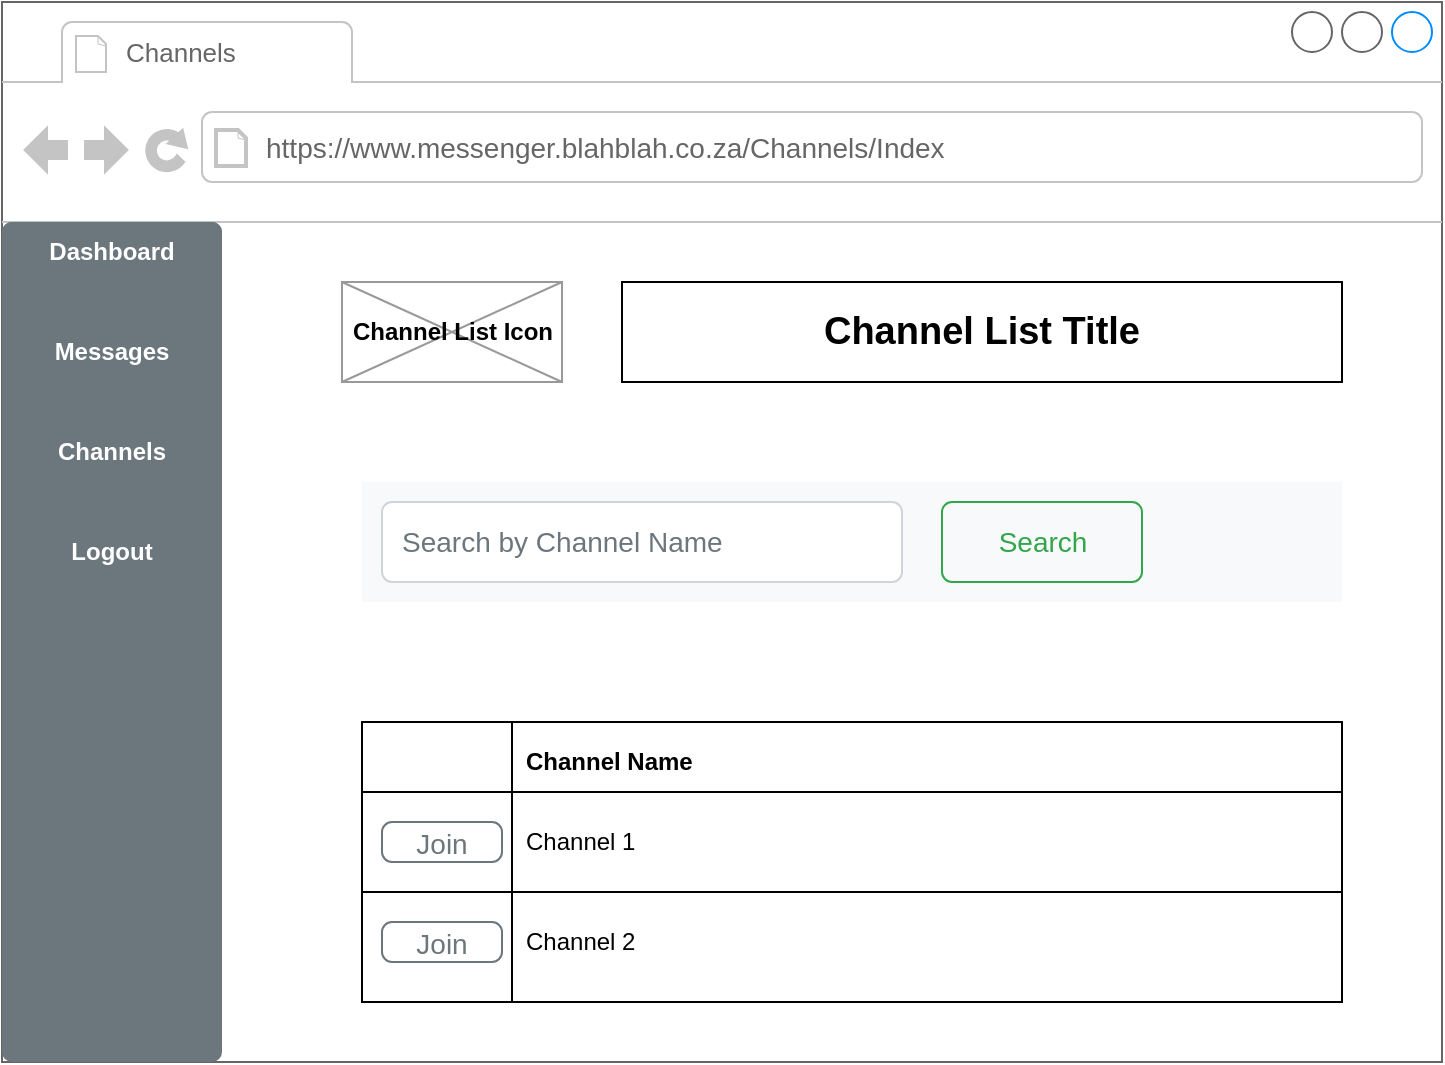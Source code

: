 <mxfile version="13.0.3" type="device"><diagram id="tsvzqU6DXO0SFcKl0I4h" name="Page-1"><mxGraphModel dx="1422" dy="822" grid="1" gridSize="10" guides="1" tooltips="1" connect="1" arrows="1" fold="1" page="1" pageScale="1" pageWidth="827" pageHeight="1169" math="0" shadow="0"><root><mxCell id="0"/><mxCell id="1" parent="0"/><mxCell id="-ceEjKUHBZuDgdIwgh-D-1" value="" style="strokeWidth=1;shadow=0;dashed=0;align=center;html=1;shape=mxgraph.mockup.containers.browserWindow;rSize=0;strokeColor=#666666;strokeColor2=#008cff;strokeColor3=#c4c4c4;mainText=,;recursiveResize=0;" vertex="1" parent="1"><mxGeometry x="40" y="80" width="720" height="530" as="geometry"/></mxCell><mxCell id="-ceEjKUHBZuDgdIwgh-D-2" value="&lt;span style=&quot;font-size: 13px&quot;&gt;Channels&lt;/span&gt;" style="strokeWidth=1;shadow=0;dashed=0;align=center;html=1;shape=mxgraph.mockup.containers.anchor;fontSize=17;fontColor=#666666;align=left;" vertex="1" parent="-ceEjKUHBZuDgdIwgh-D-1"><mxGeometry x="60" y="12" width="110" height="26" as="geometry"/></mxCell><mxCell id="-ceEjKUHBZuDgdIwgh-D-3" value="&lt;span style=&quot;font-size: 14px&quot;&gt;https://www.messenger.blahblah.co.za/Channels/Index&lt;/span&gt;" style="strokeWidth=1;shadow=0;dashed=0;align=center;html=1;shape=mxgraph.mockup.containers.anchor;rSize=0;fontSize=17;fontColor=#666666;align=left;" vertex="1" parent="-ceEjKUHBZuDgdIwgh-D-1"><mxGeometry x="130" y="60" width="360" height="26" as="geometry"/></mxCell><mxCell id="-ceEjKUHBZuDgdIwgh-D-4" value="&lt;b&gt;Channel List Icon&lt;/b&gt;" style="verticalLabelPosition=middle;shadow=0;dashed=0;align=center;html=1;verticalAlign=middle;strokeWidth=1;shape=mxgraph.mockup.graphics.simpleIcon;strokeColor=#999999;labelPosition=center;" vertex="1" parent="-ceEjKUHBZuDgdIwgh-D-1"><mxGeometry x="170" y="140" width="110" height="50" as="geometry"/></mxCell><mxCell id="-ceEjKUHBZuDgdIwgh-D-5" value="&lt;b&gt;&lt;font style=&quot;font-size: 19px&quot;&gt;Channel List Title&lt;/font&gt;&lt;/b&gt;" style="rounded=0;whiteSpace=wrap;html=1;" vertex="1" parent="-ceEjKUHBZuDgdIwgh-D-1"><mxGeometry x="310" y="140" width="360" height="50" as="geometry"/></mxCell><mxCell id="-ceEjKUHBZuDgdIwgh-D-6" value="" style="html=1;shadow=0;dashed=0;shape=mxgraph.bootstrap.rrect;rSize=5;strokeColor=none;html=1;whiteSpace=wrap;fillColor=#6C767D;fontColor=#ffffff;" vertex="1" parent="-ceEjKUHBZuDgdIwgh-D-1"><mxGeometry y="110" width="110" height="420" as="geometry"/></mxCell><mxCell id="-ceEjKUHBZuDgdIwgh-D-7" value="&lt;font color=&quot;#ffffff&quot;&gt;&lt;b&gt;Dashboard&lt;/b&gt;&lt;/font&gt;" style="strokeColor=inherit;fillColor=inherit;gradientColor=inherit;fontColor=inherit;html=1;shadow=0;dashed=0;shape=mxgraph.bootstrap.topButton;rSize=5;perimeter=none;whiteSpace=wrap;resizeWidth=1;" vertex="1" parent="-ceEjKUHBZuDgdIwgh-D-6"><mxGeometry width="110.0" height="30" relative="1" as="geometry"/></mxCell><mxCell id="-ceEjKUHBZuDgdIwgh-D-8" value="&lt;font color=&quot;#ffffff&quot;&gt;&lt;b&gt;Messages&lt;/b&gt;&lt;/font&gt;" style="strokeColor=inherit;fillColor=inherit;gradientColor=inherit;fontColor=inherit;html=1;shadow=0;dashed=0;perimeter=none;whiteSpace=wrap;resizeWidth=1;" vertex="1" parent="-ceEjKUHBZuDgdIwgh-D-6"><mxGeometry width="110.0" height="30" relative="1" as="geometry"><mxPoint y="50" as="offset"/></mxGeometry></mxCell><mxCell id="-ceEjKUHBZuDgdIwgh-D-9" value="&lt;font color=&quot;#ffffff&quot;&gt;&lt;b&gt;Channels&lt;/b&gt;&lt;/font&gt;" style="strokeColor=inherit;fillColor=inherit;gradientColor=inherit;fontColor=inherit;html=1;shadow=0;dashed=0;perimeter=none;whiteSpace=wrap;resizeWidth=1;" vertex="1" parent="-ceEjKUHBZuDgdIwgh-D-6"><mxGeometry width="110.0" height="30" relative="1" as="geometry"><mxPoint y="100" as="offset"/></mxGeometry></mxCell><mxCell id="-ceEjKUHBZuDgdIwgh-D-10" value="&lt;font color=&quot;#ffffff&quot;&gt;&lt;b&gt;Logout&lt;/b&gt;&lt;/font&gt;" style="strokeColor=inherit;fillColor=inherit;gradientColor=inherit;fontColor=inherit;html=1;shadow=0;dashed=0;perimeter=none;whiteSpace=wrap;resizeWidth=1;" vertex="1" parent="-ceEjKUHBZuDgdIwgh-D-6"><mxGeometry width="110.0" height="30" relative="1" as="geometry"><mxPoint y="150" as="offset"/></mxGeometry></mxCell><mxCell id="-ceEjKUHBZuDgdIwgh-D-11" value="" style="html=1;shadow=0;dashed=0;fillColor=#F8F9FA;strokeColor=none;fontSize=16;fontColor=#181819;align=left;spacing=15;" vertex="1" parent="-ceEjKUHBZuDgdIwgh-D-1"><mxGeometry x="180" y="240" width="490" height="60" as="geometry"/></mxCell><mxCell id="-ceEjKUHBZuDgdIwgh-D-12" value="Search by Channel Name" style="html=1;shadow=0;dashed=0;shape=mxgraph.bootstrap.rrect;rSize=5;fontSize=14;fontColor=#6C767D;strokeColor=#CED4DA;fillColor=#ffffff;align=left;spacing=10;" vertex="1" parent="-ceEjKUHBZuDgdIwgh-D-11"><mxGeometry width="260" height="40" relative="1" as="geometry"><mxPoint x="10" y="10" as="offset"/></mxGeometry></mxCell><mxCell id="-ceEjKUHBZuDgdIwgh-D-13" value="Search" style="html=1;shadow=0;dashed=0;shape=mxgraph.bootstrap.rrect;rSize=5;fontSize=14;fontColor=#33A64C;strokeColor=#33A64C;fillColor=none;" vertex="1" parent="-ceEjKUHBZuDgdIwgh-D-11"><mxGeometry width="100" height="40" relative="1" as="geometry"><mxPoint x="290" y="10" as="offset"/></mxGeometry></mxCell><mxCell id="-ceEjKUHBZuDgdIwgh-D-14" value="" style="rounded=0;whiteSpace=wrap;html=1;" vertex="1" parent="-ceEjKUHBZuDgdIwgh-D-1"><mxGeometry x="180" y="360" width="490" height="140" as="geometry"/></mxCell><mxCell id="-ceEjKUHBZuDgdIwgh-D-15" value="" style="line;strokeWidth=1;direction=south;html=1;rotation=-180;" vertex="1" parent="-ceEjKUHBZuDgdIwgh-D-1"><mxGeometry x="250" y="360" width="10" height="140" as="geometry"/></mxCell><mxCell id="-ceEjKUHBZuDgdIwgh-D-16" value="" style="line;strokeWidth=1;html=1;" vertex="1" parent="-ceEjKUHBZuDgdIwgh-D-1"><mxGeometry x="180" y="390" width="490" height="10" as="geometry"/></mxCell><mxCell id="-ceEjKUHBZuDgdIwgh-D-17" value="" style="line;strokeWidth=1;html=1;" vertex="1" parent="-ceEjKUHBZuDgdIwgh-D-1"><mxGeometry x="180" y="440" width="490" height="10" as="geometry"/></mxCell><mxCell id="-ceEjKUHBZuDgdIwgh-D-18" value="&lt;b&gt;Channel Name&lt;/b&gt;" style="text;html=1;strokeColor=none;fillColor=none;align=left;verticalAlign=middle;whiteSpace=wrap;rounded=0;" vertex="1" parent="-ceEjKUHBZuDgdIwgh-D-1"><mxGeometry x="260" y="370" width="190" height="20" as="geometry"/></mxCell><mxCell id="-ceEjKUHBZuDgdIwgh-D-19" value="Channel 1" style="text;html=1;strokeColor=none;fillColor=none;align=left;verticalAlign=middle;whiteSpace=wrap;rounded=0;" vertex="1" parent="-ceEjKUHBZuDgdIwgh-D-1"><mxGeometry x="260" y="410" width="190" height="20" as="geometry"/></mxCell><mxCell id="-ceEjKUHBZuDgdIwgh-D-20" value="Channel 2" style="text;html=1;strokeColor=none;fillColor=none;align=left;verticalAlign=middle;whiteSpace=wrap;rounded=0;" vertex="1" parent="-ceEjKUHBZuDgdIwgh-D-1"><mxGeometry x="260" y="460" width="190" height="20" as="geometry"/></mxCell><mxCell id="-ceEjKUHBZuDgdIwgh-D-23" value="&lt;font style=&quot;font-size: 14px&quot;&gt;Join&lt;/font&gt;" style="html=1;shadow=0;dashed=0;shape=mxgraph.bootstrap.rrect;rSize=5;strokeColor=#6C767D;strokeWidth=1;fillColor=none;fontColor=#6C767D;whiteSpace=wrap;align=center;verticalAlign=middle;spacingLeft=0;fontStyle=0;fontSize=16;spacing=5;" vertex="1" parent="-ceEjKUHBZuDgdIwgh-D-1"><mxGeometry x="190" y="410" width="60" height="20" as="geometry"/></mxCell><mxCell id="-ceEjKUHBZuDgdIwgh-D-24" value="&lt;font style=&quot;font-size: 14px&quot;&gt;Join&lt;/font&gt;" style="html=1;shadow=0;dashed=0;shape=mxgraph.bootstrap.rrect;rSize=5;strokeColor=#6C767D;strokeWidth=1;fillColor=none;fontColor=#6C767D;whiteSpace=wrap;align=center;verticalAlign=middle;spacingLeft=0;fontStyle=0;fontSize=16;spacing=5;" vertex="1" parent="-ceEjKUHBZuDgdIwgh-D-1"><mxGeometry x="190" y="460" width="60" height="20" as="geometry"/></mxCell></root></mxGraphModel></diagram></mxfile>